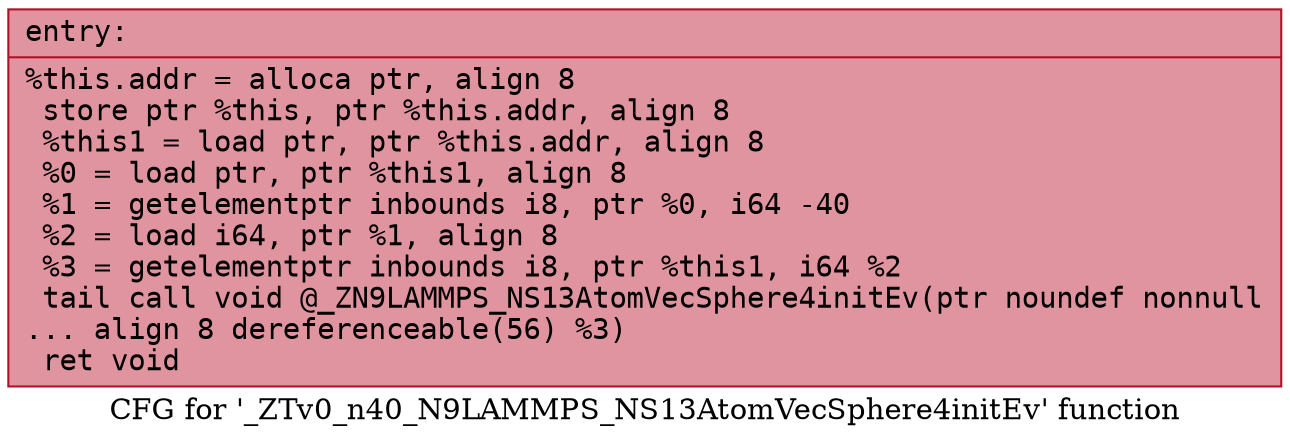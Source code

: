digraph "CFG for '_ZTv0_n40_N9LAMMPS_NS13AtomVecSphere4initEv' function" {
	label="CFG for '_ZTv0_n40_N9LAMMPS_NS13AtomVecSphere4initEv' function";

	Node0x55b701212b80 [shape=record,color="#b70d28ff", style=filled, fillcolor="#b70d2870" fontname="Courier",label="{entry:\l|  %this.addr = alloca ptr, align 8\l  store ptr %this, ptr %this.addr, align 8\l  %this1 = load ptr, ptr %this.addr, align 8\l  %0 = load ptr, ptr %this1, align 8\l  %1 = getelementptr inbounds i8, ptr %0, i64 -40\l  %2 = load i64, ptr %1, align 8\l  %3 = getelementptr inbounds i8, ptr %this1, i64 %2\l  tail call void @_ZN9LAMMPS_NS13AtomVecSphere4initEv(ptr noundef nonnull\l... align 8 dereferenceable(56) %3)\l  ret void\l}"];
}
